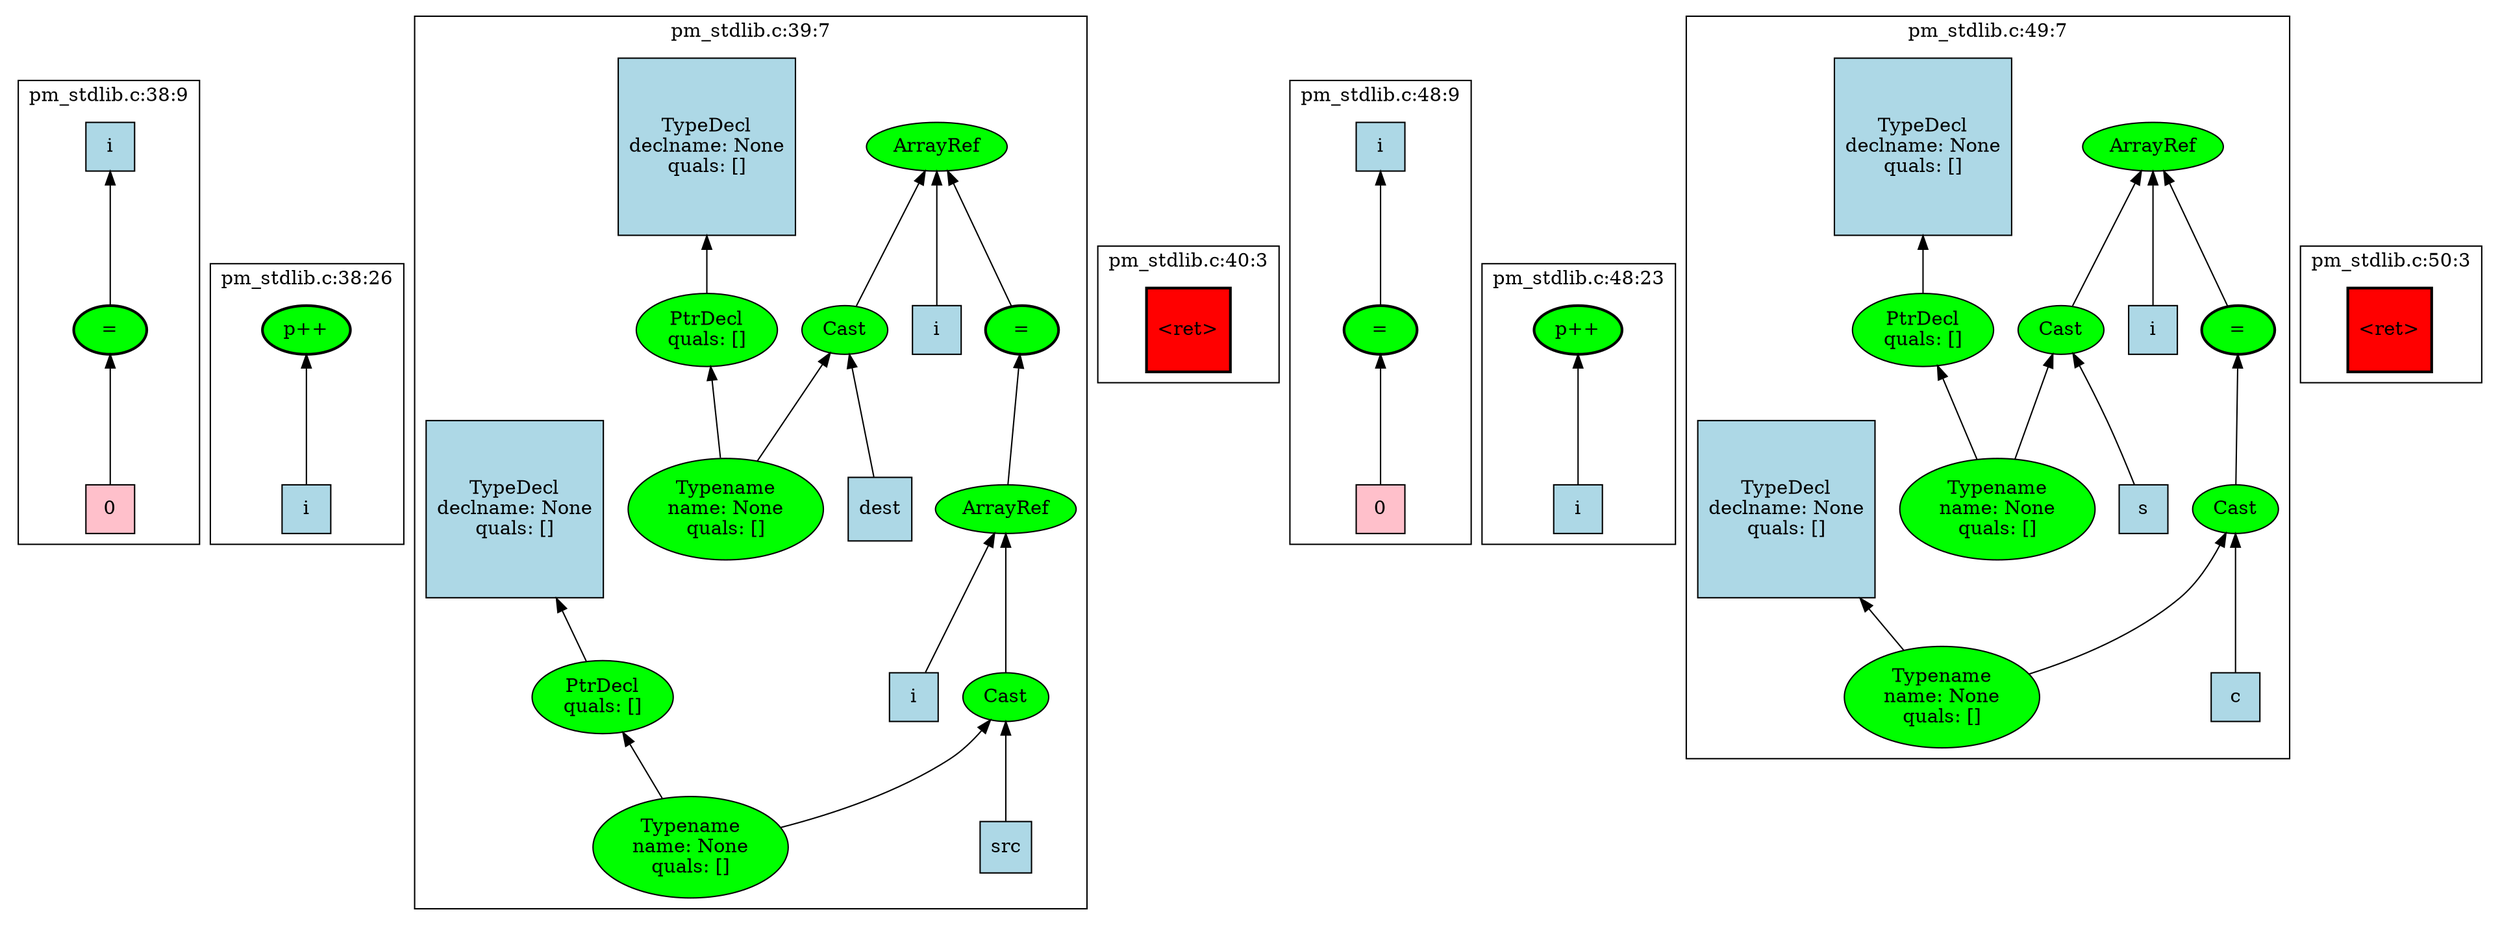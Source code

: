 strict graph "" {
	graph [bb="0,0,1547,614.65",
		newrank=true
	];
	node [label="\N"];
	{
		graph [rank=same,
			rankdir=LR
		];
		rank2	[height=0.5,
			label="",
			pos="0.5,406.78",
			style=invis,
			width=0.013889];
		56	[fillcolor=green,
			height=0.5,
			label="=",
			pos="64.5,406.78",
			style="filled,bold",
			width=0.75];
		rank2 -- 56	[pos="1.25,406.78 13.274,406.78 25.298,406.78 37.322,406.78",
			style=invis];
		62	[fillcolor=green,
			height=0.5,
			label="p++",
			pos="184.5,406.78",
			style="filled,bold",
			width=0.75];
		56 -- 62	[pos="91.688,406.78 113.56,406.78 135.44,406.78 157.31,406.78",
			style=invis];
		64	[fillcolor=green,
			height=0.5,
			label="=",
			pos="626.5,406.78",
			style="filled,bold",
			width=0.75];
		62 -- 64	[pos="196.42,423.01 209.03,438.39 230.52,459.94 255.5,465.46 273.18,469.37 563.82,469.37 581.5,465.46 601.18,461.11 613.65,440.02 620.35,\
424.37",
			style=invis];
		81	[fillcolor=red,
			height=0.65278,
			label="\<ret\>",
			pos="732.5,406.78",
			shape=square,
			style="filled,bold",
			width=0.65278];
		64 -- 81	[pos="653.83,406.78 672.16,406.78 690.5,406.78 708.84,406.78",
			style=invis];
		104	[fillcolor=green,
			height=0.5,
			label="=",
			pos="849.5,406.78",
			style="filled,bold",
			width=0.75];
		81 -- 104	[pos="756.27,406.78 778.24,406.78 800.21,406.78 822.19,406.78",
			style=invis];
		110	[fillcolor=green,
			height=0.5,
			label="p++",
			pos="970.5,406.78",
			style="filled,bold",
			width=0.75];
		104 -- 110	[pos="876.91,406.78 899.09,406.78 921.27,406.78 943.45,406.78",
			style=invis];
		112	[fillcolor=green,
			height=0.5,
			label="=",
			pos="1385.5,406.78",
			style="filled,bold",
			width=0.75];
		110 -- 112	[pos="982.42,423.01 995.03,438.39 1016.5,459.94 1041.5,465.46 1057.7,469.05 1324.3,469.05 1340.5,465.46 1360.2,461.11 1372.6,440.02 1379.3,\
424.37",
			style=invis];
		126	[fillcolor=red,
			height=0.65278,
			label="\<ret\>",
			pos="1482.5,406.78",
			shape=square,
			style="filled,bold",
			width=0.65278];
		112 -- 126	[pos="1412.8,406.78 1428.1,406.78 1443.5,406.78 1458.8,406.78",
			style=invis];
		end	[height=0.5,
			label="",
			pos="1546.5,406.78",
			style=invis,
			width=0.013889];
		126 -- end	[pos="1506.5,406.78 1519.6,406.78 1532.8,406.78 1545.9,406.78",
			style=invis];
	}
	subgraph cluster62 {
		graph [bb="126.5,264.91,242.5,455.78",
			label="pm_stdlib.c:38:26",
			lheight=0.21,
			lp="184.5,444.28",
			lwidth=1.39
		];
		62;
		63	[fillcolor=lightblue,
			height=0.5,
			label=i,
			pos="184.5,290.91",
			shape=square,
			style=filled,
			width=0.5];
		62 -- 63	[dir=back,
			pos="s,184.5,388.48 184.5,378.3 184.5,356.71 184.5,327.32 184.5,308.99"];
	}
	subgraph cluster64 {
		graph [bb="250.5,8,670.5,606.65",
			label="pm_stdlib.c:39:7",
			lheight=0.21,
			lp="460.5,595.15",
			lwidth=1.29
		];
		64;
		73	[fillcolor=green,
			height=0.5,
			label=ArrayRef,
			pos="618.5,290.91",
			style=filled,
			width=1.2277];
		64 -- 73	[dir=back,
			pos="s,625.28,388.48 624.57,378.3 623.05,356.71 620.99,327.32 619.7,308.99"];
		74	[fillcolor=green,
			height=0.5,
			label=Cast,
			pos="618.5,164.43",
			style=filled,
			width=0.75];
		73 -- 74	[dir=back,
			pos="s,618.5,272.86 618.5,262.83 618.5,238.47 618.5,203.41 618.5,182.67"];
		80	[fillcolor=lightblue,
			height=0.5,
			label=i,
			pos="555.5,164.43",
			shape=square,
			style=filled,
			width=0.5];
		73 -- 80	[dir=back,
			pos="s,610,273.12 605.43,264.08 593.1,239.72 574.95,203.86 564.27,182.75"];
		75	[fillcolor=green,
			height=1.041,
			label="Typename
name: None
quals: []",
			pos="420.5,53.477",
			style=filled,
			width=1.6303];
		74 -- 75	[dir=back,
			pos="s,608.48,147.28 602.43,139.06 596.79,131.87 589.98,124.46 582.5,118.95 550.2,95.176 507.94,78.739 474.68,68.414"];
		79	[fillcolor=lightblue,
			height=0.5,
			label=src,
			pos="618.5,53.477",
			shape=square,
			style=filled,
			width=0.5];
		74 -- 79	[dir=back,
			pos="s,618.5,146.41 618.5,136.26 618.5,116.05 618.5,89.079 618.5,71.741"];
		65	[fillcolor=green,
			height=0.5,
			label=ArrayRef,
			pos="563.5,522.65",
			style=filled,
			width=1.2277];
		65 -- 64	[dir=back,
			pos="s,572.8,504.84 577.69,495.99 589.92,473.89 607.19,442.67 617.57,423.91"];
		66	[fillcolor=green,
			height=0.5,
			label=Cast,
			pos="500.5,406.78",
			style=filled,
			width=0.75];
		65 -- 66	[dir=back,
			pos="s,554.2,504.84 549.31,495.99 537.08,473.89 519.81,442.67 509.43,423.91"];
		72	[fillcolor=lightblue,
			height=0.5,
			label=i,
			pos="563.5,406.78",
			shape=square,
			style=filled,
			width=0.5];
		65 -- 72	[dir=back,
			pos="s,563.5,504.35 563.5,494.17 563.5,472.58 563.5,443.19 563.5,424.86"];
		67	[fillcolor=green,
			height=1.041,
			label="Typename
name: None
quals: []",
			pos="441.5,290.91",
			style=filled,
			width=1.6303];
		66 -- 67	[dir=back,
			pos="s,492.05,389.46 487.32,380.35 479.18,364.62 468.6,344.22 459.67,326.97"];
		71	[fillcolor=lightblue,
			height=0.52778,
			label=dest,
			pos="537.5,290.91",
			shape=square,
			style=filled,
			width=0.52778];
		66 -- 71	[dir=back,
			pos="s,505.96,388.97 509.1,379.3 515.98,358.12 525.45,328.98 531.53,310.29"];
		68	[fillcolor=green,
			height=0.74639,
			label="PtrDecl
quals: []",
			pos="411.5,406.78",
			style=filled,
			width=1.2178];
		68 -- 67	[dir=back,
			pos="s,418.23,380.22 420.82,370.39 424.36,356.97 428.39,341.67 431.95,328.17"];
		69	[fillcolor=lightblue,
			height=1.4722,
			label="TypeDecl
declname: None
quals: []",
			pos="411.5,522.65",
			shape=square,
			style=filled,
			width=1.4722];
		69 -- 68	[dir=back,
			pos="s,411.5,469.38 411.5,459.19 411.5,450.2 411.5,441.39 411.5,433.67"];
		76	[fillcolor=green,
			height=0.74639,
			label="PtrDecl
quals: []",
			pos="365.5,164.43",
			style=filled,
			width=1.2178];
		76 -- 75	[dir=back,
			pos="s,378.12,138.43 382.64,129.48 389.09,116.69 396.44,102.13 402.94,89.264"];
		77	[fillcolor=lightblue,
			height=1.4722,
			label="TypeDecl
declname: None
quals: []",
			pos="311.5,290.91",
			shape=square,
			style=filled,
			width=1.4722];
		77 -- 76	[dir=back,
			pos="s,334.09,237.84 338.12,228.55 343.96,215.07 349.83,201.54 354.63,190.48"];
	}
	subgraph cluster81 {
		graph [bb="678.5,375.28,787.5,461.28",
			label="pm_stdlib.c:40:3",
			lheight=0.21,
			lp="733,449.78",
			lwidth=1.29
		];
		81;
	}
	subgraph cluster104 {
		graph [bb="795.5,264.91,904.5,571.65",
			label="pm_stdlib.c:48:9",
			lheight=0.21,
			lp="850,560.15",
			lwidth=1.29
		];
		104;
		106	[fillcolor=pink,
			height=0.5,
			label=0,
			pos="849.5,290.91",
			shape=square,
			style=filled,
			width=0.5];
		104 -- 106	[dir=back,
			pos="s,849.5,388.48 849.5,378.3 849.5,356.71 849.5,327.32 849.5,308.99"];
		105	[fillcolor=lightblue,
			height=0.5,
			label=i,
			pos="849.5,522.65",
			shape=square,
			style=filled,
			width=0.5];
		105 -- 104	[dir=back,
			pos="s,849.5,504.35 849.5,494.17 849.5,472.58 849.5,443.19 849.5,424.86"];
	}
	subgraph cluster110 {
		graph [bb="912.5,264.91,1028.5,455.78",
			label="pm_stdlib.c:48:23",
			lheight=0.21,
			lp="970.5,444.28",
			lwidth=1.39
		];
		110;
		111	[fillcolor=lightblue,
			height=0.5,
			label=i,
			pos="970.5,290.91",
			shape=square,
			style=filled,
			width=0.5];
		110 -- 111	[dir=back,
			pos="s,970.5,388.48 970.5,378.3 970.5,356.71 970.5,327.32 970.5,308.99"];
	}
	subgraph cluster56 {
		graph [bb="9.5,264.91,118.5,571.65",
			label="pm_stdlib.c:38:9",
			lheight=0.21,
			lp="64,560.15",
			lwidth=1.29
		];
		56;
		58	[fillcolor=pink,
			height=0.5,
			label=0,
			pos="64.5,290.91",
			shape=square,
			style=filled,
			width=0.5];
		56 -- 58	[dir=back,
			pos="s,64.5,388.48 64.5,378.3 64.5,356.71 64.5,327.32 64.5,308.99"];
		57	[fillcolor=lightblue,
			height=0.5,
			label=i,
			pos="64.5,522.65",
			shape=square,
			style=filled,
			width=0.5];
		57 -- 56	[dir=back,
			pos="s,64.5,504.35 64.5,494.17 64.5,472.58 64.5,443.19 64.5,424.86"];
	}
	subgraph cluster112 {
		graph [bb="1036.5,118.95,1420.5,606.65",
			label="pm_stdlib.c:49:7",
			lheight=0.21,
			lp="1228.5,595.15",
			lwidth=1.29
		];
		112;
		121	[fillcolor=green,
			height=0.5,
			label=Cast,
			pos="1385.5,290.91",
			style=filled,
			width=0.75];
		112 -- 121	[dir=back,
			pos="s,1385.5,388.48 1385.5,378.3 1385.5,356.71 1385.5,327.32 1385.5,308.99"];
		122	[fillcolor=green,
			height=1.041,
			label="Typename
name: None
quals: []",
			pos="1197.5,164.43",
			style=filled,
			width=1.6303];
		121 -- 122	[dir=back,
			pos="s,1377.2,273.69 1372.1,265.06 1366.1,255.68 1358.4,245.46 1349.5,237.91 1320.1,212.9 1280.6,194.41 1249.3,182.37"];
		125	[fillcolor=lightblue,
			height=0.5,
			label=c,
			pos="1385.5,164.43",
			shape=square,
			style=filled,
			width=0.5];
		121 -- 125	[dir=back,
			pos="s,1385.5,272.86 1385.5,262.83 1385.5,238.47 1385.5,203.41 1385.5,182.67"];
		113	[fillcolor=green,
			height=0.5,
			label=ArrayRef,
			pos="1322.5,522.65",
			style=filled,
			width=1.2277];
		113 -- 112	[dir=back,
			pos="s,1331.8,504.84 1336.7,495.99 1348.9,473.89 1366.2,442.67 1376.6,423.91"];
		114	[fillcolor=green,
			height=0.5,
			label=Cast,
			pos="1259.5,406.78",
			style=filled,
			width=0.75];
		113 -- 114	[dir=back,
			pos="s,1313.2,504.84 1308.3,495.99 1296.1,473.89 1278.8,442.67 1268.4,423.91"];
		120	[fillcolor=lightblue,
			height=0.5,
			label=i,
			pos="1322.5,406.78",
			shape=square,
			style=filled,
			width=0.5];
		113 -- 120	[dir=back,
			pos="s,1322.5,504.35 1322.5,494.17 1322.5,472.58 1322.5,443.19 1322.5,424.86"];
		115	[fillcolor=green,
			height=1.041,
			label="Typename
name: None
quals: []",
			pos="1227.5,290.91",
			style=filled,
			width=1.6303];
		114 -- 115	[dir=back,
			pos="s,1254.8,388.97 1252,379.18 1247.7,363.96 1242.3,344.67 1237.7,328.09"];
		119	[fillcolor=lightblue,
			height=0.5,
			label=s,
			pos="1322.5,290.91",
			shape=square,
			style=filled,
			width=0.5];
		114 -- 119	[dir=back,
			pos="s,1269,389.87 1274.3,381.03 1280.9,369.77 1288.7,356.24 1295.5,343.91 1301.8,332.5 1308.5,319.5 1313.7,309.35"];
		116	[fillcolor=green,
			height=0.74639,
			label="PtrDecl
quals: []",
			pos="1170.5,406.78",
			style=filled,
			width=1.2178];
		116 -- 115	[dir=back,
			pos="s,1183,380.79 1187.5,371.82 1194.6,357.6 1202.9,341.09 1210,326.77"];
		117	[fillcolor=lightblue,
			height=1.4722,
			label="TypeDecl
declname: None
quals: []",
			pos="1170.5,522.65",
			shape=square,
			style=filled,
			width=1.4722];
		117 -- 116	[dir=back,
			pos="s,1170.5,469.38 1170.5,459.19 1170.5,450.2 1170.5,441.39 1170.5,433.67"];
		123	[fillcolor=lightblue,
			height=1.4722,
			label="TypeDecl
declname: None
quals: []",
			pos="1097.5,290.91",
			shape=square,
			style=filled,
			width=1.4722];
		123 -- 122	[dir=back,
			pos="s,1139.3,237.84 1145.7,229.9 1154.5,218.94 1163.4,207.9 1171.2,198.12"];
	}
	subgraph cluster126 {
		graph [bb="1428.5,375.28,1537.5,461.28",
			label="pm_stdlib.c:50:3",
			lheight=0.21,
			lp="1483,449.78",
			lwidth=1.29
		];
		126;
	}
	rank1	[height=0.5,
		label="",
		pos="0.5,522.65",
		style=invis,
		width=0.013889];
	rank1 -- rank2	[pos="0.5,504.35 0.5,482.83 0.5,446.29 0.5,424.86",
		style=invis];
}
